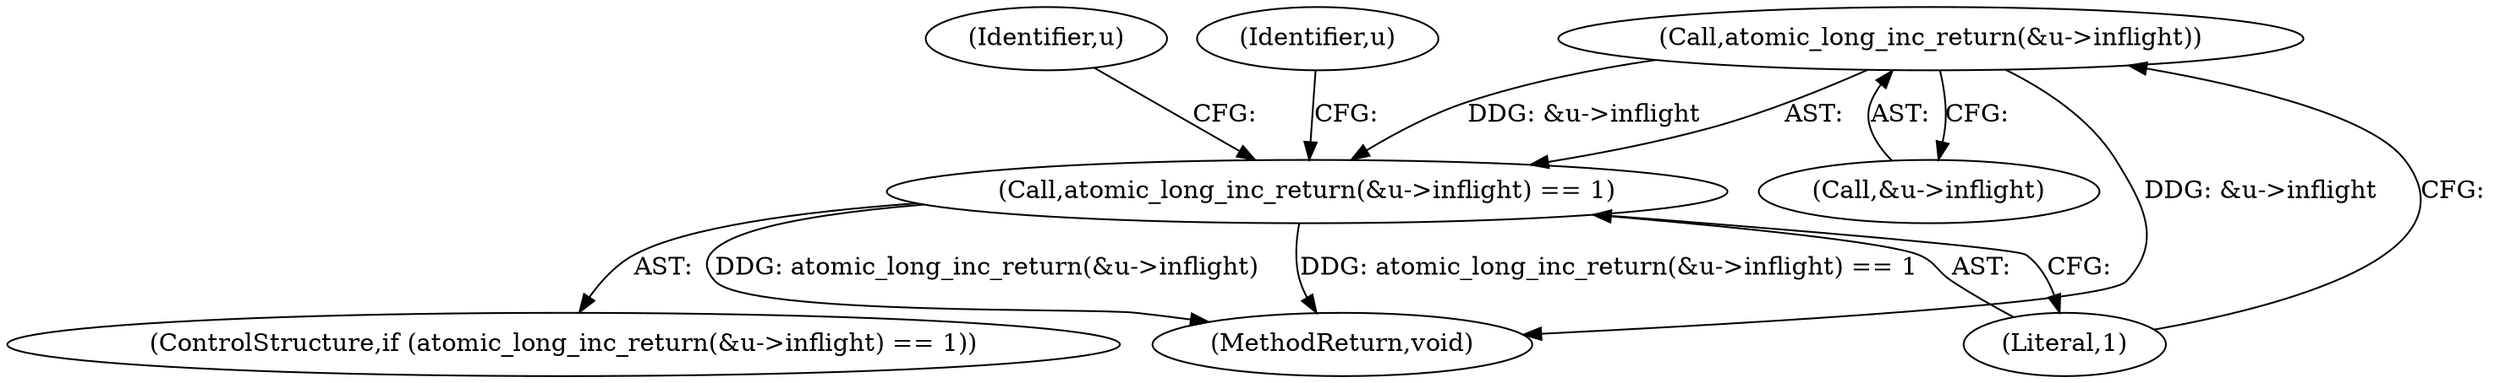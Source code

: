 digraph "0_linux_712f4aad406bb1ed67f3f98d04c044191f0ff593_0@pointer" {
"1000121" [label="(Call,atomic_long_inc_return(&u->inflight))"];
"1000120" [label="(Call,atomic_long_inc_return(&u->inflight) == 1)"];
"1000121" [label="(Call,atomic_long_inc_return(&u->inflight))"];
"1000155" [label="(MethodReturn,void)"];
"1000126" [label="(Literal,1)"];
"1000133" [label="(Identifier,u)"];
"1000119" [label="(ControlStructure,if (atomic_long_inc_return(&u->inflight) == 1))"];
"1000122" [label="(Call,&u->inflight)"];
"1000120" [label="(Call,atomic_long_inc_return(&u->inflight) == 1)"];
"1000148" [label="(Identifier,u)"];
"1000121" -> "1000120"  [label="AST: "];
"1000121" -> "1000122"  [label="CFG: "];
"1000122" -> "1000121"  [label="AST: "];
"1000126" -> "1000121"  [label="CFG: "];
"1000121" -> "1000155"  [label="DDG: &u->inflight"];
"1000121" -> "1000120"  [label="DDG: &u->inflight"];
"1000120" -> "1000119"  [label="AST: "];
"1000120" -> "1000126"  [label="CFG: "];
"1000126" -> "1000120"  [label="AST: "];
"1000133" -> "1000120"  [label="CFG: "];
"1000148" -> "1000120"  [label="CFG: "];
"1000120" -> "1000155"  [label="DDG: atomic_long_inc_return(&u->inflight)"];
"1000120" -> "1000155"  [label="DDG: atomic_long_inc_return(&u->inflight) == 1"];
}
